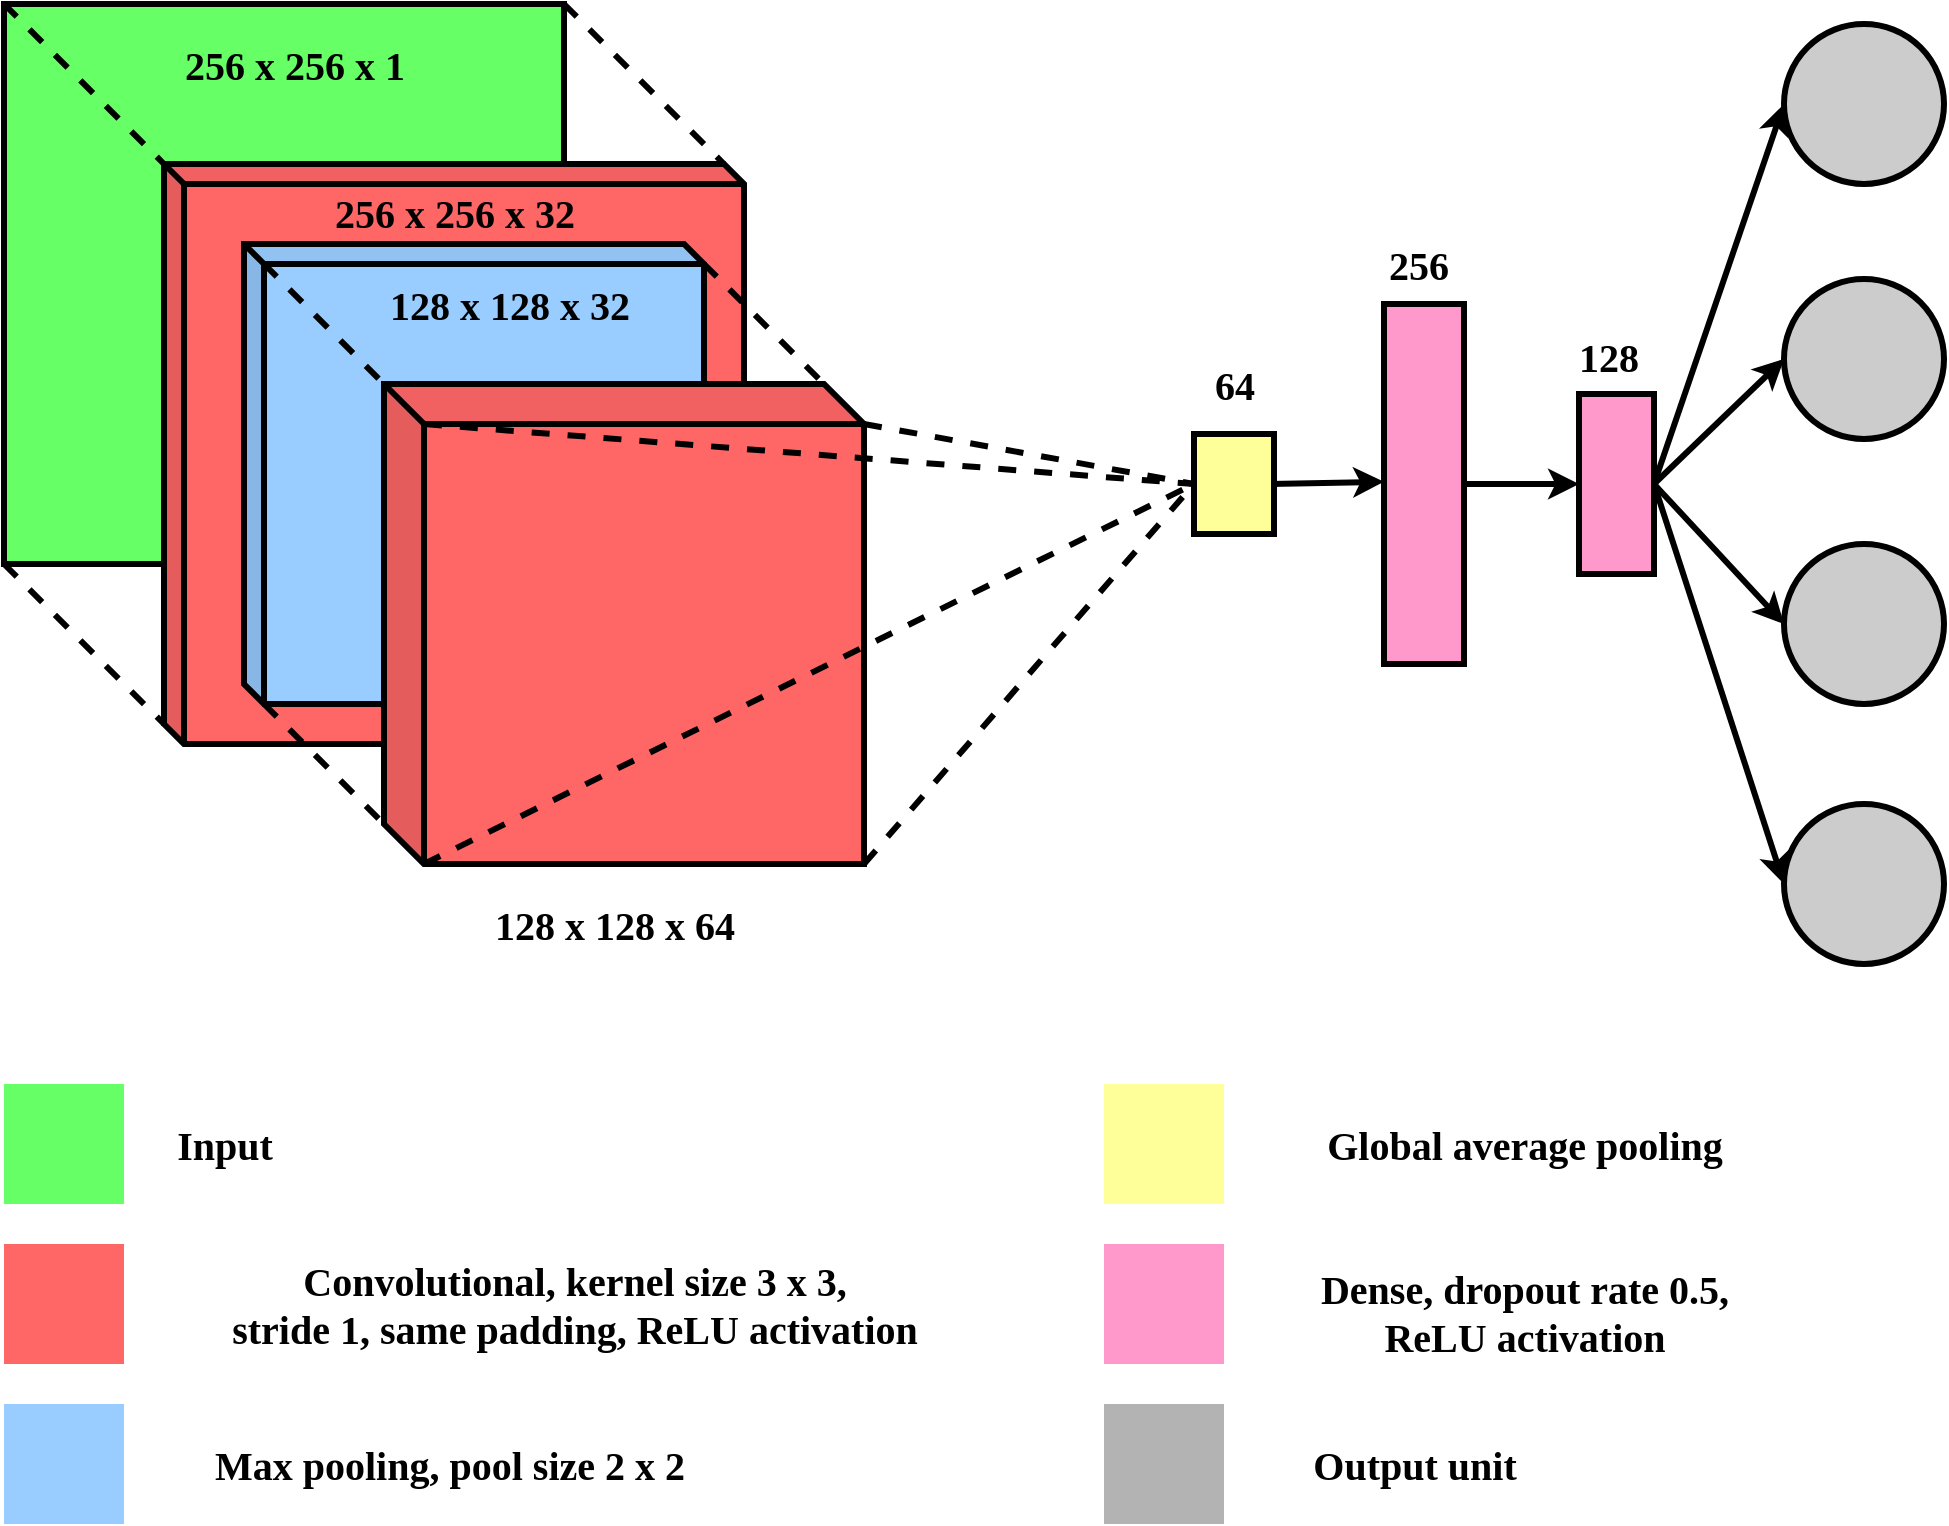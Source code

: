 <mxfile version="13.9.8" type="device"><diagram id="065E0gt1qzLNEhiPImf1" name="Page-1"><mxGraphModel dx="1422" dy="822" grid="1" gridSize="10" guides="1" tooltips="1" connect="1" arrows="1" fold="1" page="1" pageScale="1" pageWidth="20000" pageHeight="20000" math="0" shadow="0"><root><mxCell id="0"/><mxCell id="1" parent="0"/><mxCell id="9Zj3RXnmFZOlg3Rd1LyL-15" value="" style="shape=cube;whiteSpace=wrap;html=1;boundedLbl=1;backgroundOutline=1;darkOpacity=0.05;darkOpacity2=0.1;size=0;fillColor=#66FF66;strokeWidth=3;" parent="1" vertex="1"><mxGeometry x="40" y="40" width="280" height="280" as="geometry"/></mxCell><mxCell id="9Zj3RXnmFZOlg3Rd1LyL-16" value="" style="shape=cube;whiteSpace=wrap;html=1;boundedLbl=1;backgroundOutline=1;darkOpacity=0.05;darkOpacity2=0.1;size=10;fillColor=#FF6666;strokeWidth=3;" parent="1" vertex="1"><mxGeometry x="120" y="120" width="290" height="290" as="geometry"/></mxCell><mxCell id="9Zj3RXnmFZOlg3Rd1LyL-17" value="" style="shape=cube;whiteSpace=wrap;html=1;boundedLbl=1;backgroundOutline=1;darkOpacity=0.05;darkOpacity2=0.1;size=10;fillColor=#99CCFF;strokeWidth=3;" parent="1" vertex="1"><mxGeometry x="160" y="160" width="230" height="230" as="geometry"/></mxCell><mxCell id="9Zj3RXnmFZOlg3Rd1LyL-34" value="" style="shape=cube;whiteSpace=wrap;html=1;boundedLbl=1;backgroundOutline=1;darkOpacity=0.05;darkOpacity2=0.1;size=20;fillColor=#FF6666;strokeWidth=3;" parent="1" vertex="1"><mxGeometry x="230" y="230" width="240" height="240" as="geometry"/></mxCell><mxCell id="9Zj3RXnmFZOlg3Rd1LyL-55" value="" style="ellipse;whiteSpace=wrap;html=1;aspect=fixed;fillColor=#CCCCCC;strokeWidth=3;" parent="1" vertex="1"><mxGeometry x="930" y="440" width="80" height="80" as="geometry"/></mxCell><mxCell id="9Zj3RXnmFZOlg3Rd1LyL-58" value="" style="endArrow=none;dashed=1;html=1;entryX=0;entryY=0;entryDx=280;entryDy=0;entryPerimeter=0;strokeWidth=3;" parent="1" target="9Zj3RXnmFZOlg3Rd1LyL-16" edge="1"><mxGeometry width="50" height="50" relative="1" as="geometry"><mxPoint x="320" y="40" as="sourcePoint"/><mxPoint x="370" y="-10" as="targetPoint"/></mxGeometry></mxCell><mxCell id="9Zj3RXnmFZOlg3Rd1LyL-59" value="" style="endArrow=none;dashed=1;html=1;entryX=0;entryY=0;entryDx=280;entryDy=0;entryPerimeter=0;strokeWidth=3;" parent="1" edge="1"><mxGeometry width="50" height="50" relative="1" as="geometry"><mxPoint x="40" y="320" as="sourcePoint"/><mxPoint x="120" y="400" as="targetPoint"/></mxGeometry></mxCell><mxCell id="9Zj3RXnmFZOlg3Rd1LyL-60" value="" style="endArrow=none;dashed=1;html=1;strokeWidth=3;" parent="1" edge="1"><mxGeometry width="50" height="50" relative="1" as="geometry"><mxPoint x="170" y="390" as="sourcePoint"/><mxPoint x="230" y="450" as="targetPoint"/></mxGeometry></mxCell><mxCell id="9Zj3RXnmFZOlg3Rd1LyL-61" value="" style="endArrow=none;dashed=1;html=1;strokeWidth=3;" parent="1" edge="1"><mxGeometry width="50" height="50" relative="1" as="geometry"><mxPoint x="390" y="170" as="sourcePoint"/><mxPoint x="450" y="230" as="targetPoint"/></mxGeometry></mxCell><mxCell id="9Zj3RXnmFZOlg3Rd1LyL-62" value="" style="endArrow=none;dashed=1;html=1;strokeWidth=3;" parent="1" edge="1"><mxGeometry width="50" height="50" relative="1" as="geometry"><mxPoint x="170" y="170" as="sourcePoint"/><mxPoint x="230" y="230" as="targetPoint"/></mxGeometry></mxCell><mxCell id="9Zj3RXnmFZOlg3Rd1LyL-66" value="" style="endArrow=none;dashed=1;html=1;entryX=0;entryY=0;entryDx=280;entryDy=0;entryPerimeter=0;strokeWidth=3;" parent="1" edge="1"><mxGeometry width="50" height="50" relative="1" as="geometry"><mxPoint x="40" y="40" as="sourcePoint"/><mxPoint x="120" y="120" as="targetPoint"/></mxGeometry></mxCell><mxCell id="9Zj3RXnmFZOlg3Rd1LyL-89" value="" style="endArrow=classic;html=1;strokeWidth=3;exitX=0.5;exitY=0;exitDx=0;exitDy=0;entryX=0.506;entryY=0;entryDx=0;entryDy=0;entryPerimeter=0;" parent="1" edge="1"><mxGeometry width="50" height="50" relative="1" as="geometry"><mxPoint x="670" y="280" as="sourcePoint"/><mxPoint x="730" y="278.92" as="targetPoint"/></mxGeometry></mxCell><mxCell id="9Zj3RXnmFZOlg3Rd1LyL-90" value="" style="endArrow=classic;html=1;strokeWidth=3;entryX=0.5;entryY=0;entryDx=0;entryDy=0;" parent="1" edge="1"><mxGeometry width="50" height="50" relative="1" as="geometry"><mxPoint x="770" y="280" as="sourcePoint"/><mxPoint x="827.5" y="280" as="targetPoint"/></mxGeometry></mxCell><mxCell id="9Zj3RXnmFZOlg3Rd1LyL-91" value="" style="rounded=0;whiteSpace=wrap;html=1;fillColor=#FFFF99;rotation=90;strokeWidth=3;" parent="1" vertex="1"><mxGeometry x="630" y="260" width="50" height="40" as="geometry"/></mxCell><mxCell id="9Zj3RXnmFZOlg3Rd1LyL-92" value="" style="rounded=0;whiteSpace=wrap;html=1;fillColor=#FF99CC;rotation=-90;strokeWidth=3;" parent="1" vertex="1"><mxGeometry x="660" y="260" width="180" height="40" as="geometry"/></mxCell><mxCell id="9Zj3RXnmFZOlg3Rd1LyL-93" value="" style="rounded=0;whiteSpace=wrap;html=1;fillColor=#FF99CC;rotation=-90;strokeWidth=3;" parent="1" vertex="1"><mxGeometry x="801.25" y="261.25" width="90" height="37.5" as="geometry"/></mxCell><mxCell id="9Zj3RXnmFZOlg3Rd1LyL-94" value="" style="ellipse;whiteSpace=wrap;html=1;aspect=fixed;fillColor=#CCCCCC;strokeWidth=3;" parent="1" vertex="1"><mxGeometry x="930" y="177.5" width="80" height="80" as="geometry"/></mxCell><mxCell id="9Zj3RXnmFZOlg3Rd1LyL-95" value="" style="ellipse;whiteSpace=wrap;html=1;aspect=fixed;fillColor=#CCCCCC;strokeWidth=3;" parent="1" vertex="1"><mxGeometry x="930" y="50" width="80" height="80" as="geometry"/></mxCell><mxCell id="9Zj3RXnmFZOlg3Rd1LyL-96" value="" style="ellipse;whiteSpace=wrap;html=1;aspect=fixed;fillColor=#CCCCCC;strokeWidth=3;" parent="1" vertex="1"><mxGeometry x="930" y="310" width="80" height="80" as="geometry"/></mxCell><mxCell id="9Zj3RXnmFZOlg3Rd1LyL-109" value="" style="endArrow=classic;html=1;strokeWidth=3;exitX=0.5;exitY=1;exitDx=0;exitDy=0;entryX=0;entryY=0.5;entryDx=0;entryDy=0;" parent="1" source="9Zj3RXnmFZOlg3Rd1LyL-93" target="9Zj3RXnmFZOlg3Rd1LyL-94" edge="1"><mxGeometry width="50" height="50" relative="1" as="geometry"><mxPoint x="870" y="280" as="sourcePoint"/><mxPoint x="920" y="230" as="targetPoint"/></mxGeometry></mxCell><mxCell id="9Zj3RXnmFZOlg3Rd1LyL-110" value="" style="endArrow=classic;html=1;strokeWidth=3;exitX=0.5;exitY=1;exitDx=0;exitDy=0;entryX=0;entryY=0.5;entryDx=0;entryDy=0;" parent="1" source="9Zj3RXnmFZOlg3Rd1LyL-93" target="9Zj3RXnmFZOlg3Rd1LyL-96" edge="1"><mxGeometry width="50" height="50" relative="1" as="geometry"><mxPoint x="865" y="322.5" as="sourcePoint"/><mxPoint x="930" y="260" as="targetPoint"/></mxGeometry></mxCell><mxCell id="9Zj3RXnmFZOlg3Rd1LyL-111" value="" style="endArrow=classic;html=1;strokeWidth=3;exitX=0.5;exitY=1;exitDx=0;exitDy=0;entryX=0;entryY=0.5;entryDx=0;entryDy=0;" parent="1" source="9Zj3RXnmFZOlg3Rd1LyL-93" target="9Zj3RXnmFZOlg3Rd1LyL-95" edge="1"><mxGeometry width="50" height="50" relative="1" as="geometry"><mxPoint x="865" y="212.5" as="sourcePoint"/><mxPoint x="930" y="150" as="targetPoint"/></mxGeometry></mxCell><mxCell id="9Zj3RXnmFZOlg3Rd1LyL-112" value="" style="endArrow=classic;html=1;strokeWidth=3;exitX=0.5;exitY=1;exitDx=0;exitDy=0;entryX=0;entryY=0.5;entryDx=0;entryDy=0;" parent="1" source="9Zj3RXnmFZOlg3Rd1LyL-93" target="9Zj3RXnmFZOlg3Rd1LyL-55" edge="1"><mxGeometry width="50" height="50" relative="1" as="geometry"><mxPoint x="895" y="310" as="sourcePoint"/><mxPoint x="920" y="440" as="targetPoint"/></mxGeometry></mxCell><mxCell id="9Zj3RXnmFZOlg3Rd1LyL-113" value="&lt;font style=&quot;font-size: 20px&quot; face=&quot;Tahoma&quot;&gt;&lt;b&gt;256 x 256 x 1&lt;/b&gt;&lt;/font&gt;" style="text;html=1;align=center;verticalAlign=middle;resizable=0;points=[];autosize=1;" parent="1" vertex="1"><mxGeometry x="110" y="60" width="150" height="20" as="geometry"/></mxCell><mxCell id="9Zj3RXnmFZOlg3Rd1LyL-131" value="&lt;font face=&quot;Tahoma&quot;&gt;&lt;span style=&quot;font-size: 20px&quot;&gt;&lt;b&gt;256 x 256 x 32&lt;/b&gt;&lt;/span&gt;&lt;/font&gt;" style="text;html=1;align=center;verticalAlign=middle;resizable=0;points=[];autosize=1;" parent="1" vertex="1"><mxGeometry x="180" y="134" width="170" height="20" as="geometry"/></mxCell><mxCell id="9Zj3RXnmFZOlg3Rd1LyL-132" value="&lt;font face=&quot;Tahoma&quot;&gt;&lt;span style=&quot;font-size: 20px&quot;&gt;&lt;b&gt;128 x 128 x 32&amp;nbsp;&lt;/b&gt;&lt;/span&gt;&lt;/font&gt;" style="text;html=1;align=center;verticalAlign=middle;resizable=0;points=[];autosize=1;" parent="1" vertex="1"><mxGeometry x="210" y="180" width="170" height="20" as="geometry"/></mxCell><mxCell id="9Zj3RXnmFZOlg3Rd1LyL-133" value="&lt;font face=&quot;Tahoma&quot;&gt;&lt;span style=&quot;font-size: 20px&quot;&gt;&lt;b&gt;128 x 128 x 64&lt;/b&gt;&lt;/span&gt;&lt;/font&gt;" style="text;html=1;align=center;verticalAlign=middle;resizable=0;points=[];autosize=1;" parent="1" vertex="1"><mxGeometry x="260" y="490" width="170" height="20" as="geometry"/></mxCell><mxCell id="9Zj3RXnmFZOlg3Rd1LyL-142" value="&lt;font face=&quot;Tahoma&quot;&gt;&lt;span style=&quot;font-size: 20px&quot;&gt;&lt;b&gt;64&lt;/b&gt;&lt;/span&gt;&lt;/font&gt;" style="text;html=1;align=center;verticalAlign=middle;resizable=0;points=[];autosize=1;" parent="1" vertex="1"><mxGeometry x="635" y="220" width="40" height="20" as="geometry"/></mxCell><mxCell id="9Zj3RXnmFZOlg3Rd1LyL-143" value="&lt;font face=&quot;Tahoma&quot;&gt;&lt;span style=&quot;font-size: 20px&quot;&gt;&lt;b&gt;256&lt;/b&gt;&lt;/span&gt;&lt;/font&gt;" style="text;html=1;align=center;verticalAlign=middle;resizable=0;points=[];autosize=1;" parent="1" vertex="1"><mxGeometry x="722" y="160" width="50" height="20" as="geometry"/></mxCell><mxCell id="9Zj3RXnmFZOlg3Rd1LyL-144" value="&lt;font face=&quot;Tahoma&quot;&gt;&lt;span style=&quot;font-size: 20px&quot;&gt;&lt;b&gt;128&lt;/b&gt;&lt;/span&gt;&lt;/font&gt;" style="text;html=1;align=center;verticalAlign=middle;resizable=0;points=[];autosize=1;" parent="1" vertex="1"><mxGeometry x="817" y="206" width="50" height="20" as="geometry"/></mxCell><mxCell id="9Zj3RXnmFZOlg3Rd1LyL-145" value="" style="rounded=0;whiteSpace=wrap;html=1;strokeWidth=3;fillColor=#FF6666;strokeColor=none;" parent="1" vertex="1"><mxGeometry x="40" y="660" width="60" height="60" as="geometry"/></mxCell><mxCell id="9Zj3RXnmFZOlg3Rd1LyL-146" value="" style="rounded=0;whiteSpace=wrap;html=1;strokeWidth=3;fillColor=#66FF66;strokeColor=none;" parent="1" vertex="1"><mxGeometry x="40" y="580" width="60" height="60" as="geometry"/></mxCell><mxCell id="9Zj3RXnmFZOlg3Rd1LyL-147" value="" style="rounded=0;whiteSpace=wrap;html=1;strokeWidth=3;fillColor=#B3B3B3;strokeColor=none;" parent="1" vertex="1"><mxGeometry x="590" y="740" width="60" height="60" as="geometry"/></mxCell><mxCell id="9Zj3RXnmFZOlg3Rd1LyL-148" value="" style="rounded=0;whiteSpace=wrap;html=1;strokeWidth=3;fillColor=#99CCFF;strokeColor=none;" parent="1" vertex="1"><mxGeometry x="40" y="740" width="60" height="60" as="geometry"/></mxCell><mxCell id="9Zj3RXnmFZOlg3Rd1LyL-149" value="" style="rounded=0;whiteSpace=wrap;html=1;strokeWidth=3;fillColor=#FFFF99;strokeColor=none;" parent="1" vertex="1"><mxGeometry x="590" y="580" width="60" height="60" as="geometry"/></mxCell><mxCell id="9Zj3RXnmFZOlg3Rd1LyL-150" value="" style="rounded=0;whiteSpace=wrap;html=1;strokeWidth=3;fillColor=#FF99CC;strokeColor=none;" parent="1" vertex="1"><mxGeometry x="590" y="660" width="60" height="60" as="geometry"/></mxCell><mxCell id="9Zj3RXnmFZOlg3Rd1LyL-152" value="&lt;font face=&quot;Tahoma&quot;&gt;&lt;span style=&quot;font-size: 20px&quot;&gt;&lt;b&gt;Input&lt;/b&gt;&lt;/span&gt;&lt;/font&gt;" style="text;html=1;align=center;verticalAlign=middle;resizable=0;points=[];autosize=1;" parent="1" vertex="1"><mxGeometry x="115" y="600" width="70" height="20" as="geometry"/></mxCell><mxCell id="9Zj3RXnmFZOlg3Rd1LyL-153" value="&lt;font face=&quot;Tahoma&quot;&gt;&lt;span style=&quot;font-size: 20px&quot;&gt;&lt;b&gt;Convolutional, kernel size 3 x 3,&lt;br&gt;stride 1, same padding, ReLU activation&lt;br&gt;&lt;/b&gt;&lt;/span&gt;&lt;/font&gt;" style="text;html=1;align=center;verticalAlign=middle;resizable=0;points=[];autosize=1;" parent="1" vertex="1"><mxGeometry x="120" y="670" width="410" height="40" as="geometry"/></mxCell><mxCell id="9Zj3RXnmFZOlg3Rd1LyL-154" value="&lt;font face=&quot;Tahoma&quot;&gt;&lt;span style=&quot;font-size: 20px&quot;&gt;&lt;b&gt;Max pooling, pool size 2 x 2&amp;nbsp;&lt;/b&gt;&lt;/span&gt;&lt;/font&gt;" style="text;html=1;align=center;verticalAlign=middle;resizable=0;points=[];autosize=1;" parent="1" vertex="1"><mxGeometry x="115" y="760" width="300" height="20" as="geometry"/></mxCell><mxCell id="9Zj3RXnmFZOlg3Rd1LyL-155" value="&lt;font face=&quot;Tahoma&quot;&gt;&lt;span style=&quot;font-size: 20px&quot;&gt;&lt;b&gt;Output unit&lt;/b&gt;&lt;/span&gt;&lt;/font&gt;" style="text;html=1;align=center;verticalAlign=middle;resizable=0;points=[];autosize=1;" parent="1" vertex="1"><mxGeometry x="680" y="760" width="130" height="20" as="geometry"/></mxCell><mxCell id="9Zj3RXnmFZOlg3Rd1LyL-156" value="&lt;font face=&quot;Tahoma&quot;&gt;&lt;span style=&quot;font-size: 20px&quot;&gt;&lt;b&gt;Dense, dropout rate 0.5,&lt;br&gt;ReLU activation&lt;br&gt;&lt;/b&gt;&lt;/span&gt;&lt;/font&gt;" style="text;html=1;align=center;verticalAlign=middle;resizable=0;points=[];autosize=1;" parent="1" vertex="1"><mxGeometry x="670" y="674" width="260" height="40" as="geometry"/></mxCell><mxCell id="9Zj3RXnmFZOlg3Rd1LyL-157" value="&lt;font face=&quot;Tahoma&quot;&gt;&lt;span style=&quot;font-size: 20px&quot;&gt;&lt;b&gt;Global average pooling&lt;/b&gt;&lt;/span&gt;&lt;/font&gt;" style="text;html=1;align=center;verticalAlign=middle;resizable=0;points=[];autosize=1;" parent="1" vertex="1"><mxGeometry x="675" y="600" width="250" height="20" as="geometry"/></mxCell><mxCell id="c4kAK_wLBSBn89EnLKre-1" value="" style="endArrow=none;dashed=1;html=1;strokeWidth=3;entryX=0.5;entryY=1;entryDx=0;entryDy=0;" edge="1" parent="1" target="9Zj3RXnmFZOlg3Rd1LyL-91"><mxGeometry width="50" height="50" relative="1" as="geometry"><mxPoint x="250" y="250" as="sourcePoint"/><mxPoint x="300" y="200" as="targetPoint"/></mxGeometry></mxCell><mxCell id="c4kAK_wLBSBn89EnLKre-2" value="" style="endArrow=none;dashed=1;html=1;strokeWidth=3;entryX=0.5;entryY=1;entryDx=0;entryDy=0;" edge="1" parent="1" target="9Zj3RXnmFZOlg3Rd1LyL-91"><mxGeometry width="50" height="50" relative="1" as="geometry"><mxPoint x="250" y="470" as="sourcePoint"/><mxPoint x="635" y="500" as="targetPoint"/></mxGeometry></mxCell><mxCell id="c4kAK_wLBSBn89EnLKre-3" value="" style="endArrow=none;dashed=1;html=1;strokeWidth=3;entryX=0.5;entryY=1;entryDx=0;entryDy=0;" edge="1" parent="1" target="9Zj3RXnmFZOlg3Rd1LyL-91"><mxGeometry width="50" height="50" relative="1" as="geometry"><mxPoint x="470" y="470" as="sourcePoint"/><mxPoint x="855" y="500" as="targetPoint"/></mxGeometry></mxCell><mxCell id="c4kAK_wLBSBn89EnLKre-4" value="" style="endArrow=none;dashed=1;html=1;strokeWidth=3;entryX=0.5;entryY=1;entryDx=0;entryDy=0;" edge="1" parent="1" target="9Zj3RXnmFZOlg3Rd1LyL-91"><mxGeometry width="50" height="50" relative="1" as="geometry"><mxPoint x="470" y="250" as="sourcePoint"/><mxPoint x="855" y="280" as="targetPoint"/></mxGeometry></mxCell></root></mxGraphModel></diagram></mxfile>